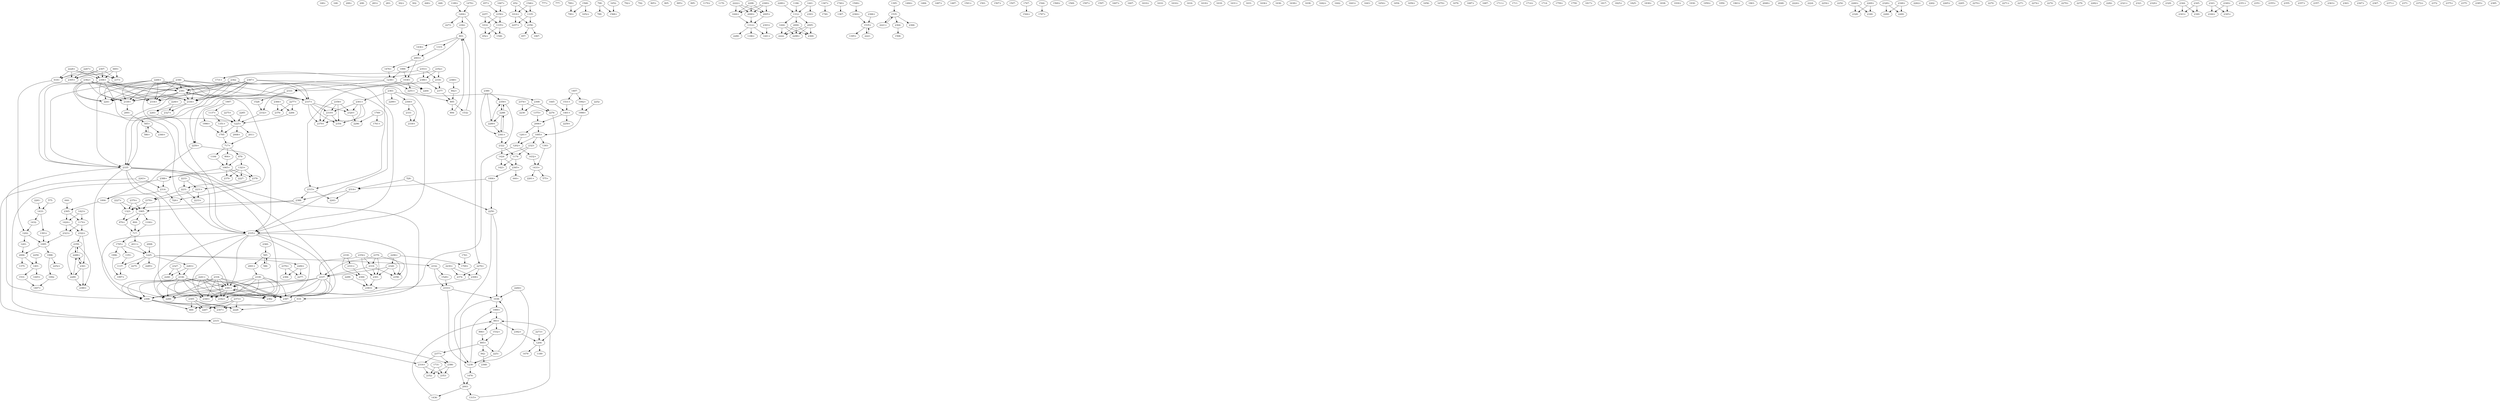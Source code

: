 digraph adj {
graph [k=96]
edge [d=-95]
"168+" [l=4987 C=69176]
"168-" [l=4987 C=69176]
"208+" [l=6174 C=161397]
"208-" [l=6174 C=161397]
"283+" [l=9152 C=138556]
"283-" [l=9152 C=138556]
"302+" [l=113 C=40]
"302-" [l=113 C=40]
"448+" [l=302 C=3644]
"448-" [l=302 C=3644]
"526+" [l=959 C=20356]
"526-" [l=959 C=20356]
"575+" [l=861 C=13902]
"575-" [l=861 C=13902]
"585+" [l=149 C=2123]
"585-" [l=149 C=2123]
"586+" [l=281 C=3513]
"586-" [l=281 C=3513]
"618+" [l=642 C=10254]
"618-" [l=642 C=10254]
"644+" [l=548 C=6895]
"644-" [l=548 C=6895]
"652+" [l=288 C=6267]
"652-" [l=288 C=6267]
"657+" [l=542 C=14033]
"657-" [l=542 C=14033]
"669+" [l=708 C=11001]
"669-" [l=708 C=11001]
"717+" [l=179 C=17348]
"717-" [l=179 C=17348]
"777+" [l=5209 C=58727]
"777-" [l=5209 C=58727]
"789+" [l=191 C=1600]
"789-" [l=191 C=1600]
"790+" [l=108 C=1072]
"790-" [l=108 C=1072]
"792+" [l=172 C=218]
"792-" [l=172 C=218]
"804+" [l=191 C=1800]
"804-" [l=191 C=1800]
"842+" [l=177 C=4984]
"842-" [l=177 C=4984]
"876+" [l=148 C=4595]
"876-" [l=148 C=4595]
"893+" [l=125 C=2645]
"893-" [l=125 C=2645]
"894+" [l=213 C=6027]
"894-" [l=213 C=6027]
"895+" [l=147 C=4169]
"895-" [l=147 C=4169]
"905+" [l=946 C=16046]
"905-" [l=946 C=16046]
"995+" [l=191 C=1464]
"995-" [l=191 C=1464]
"1004+" [l=551 C=8837]
"1004-" [l=551 C=8837]
"1014+" [l=398 C=8301]
"1014-" [l=398 C=8301]
"1038+" [l=191 C=5341]
"1038-" [l=191 C=5341]
"1065+" [l=113 C=2944]
"1065-" [l=113 C=2944]
"1067+" [l=388 C=5958]
"1067-" [l=388 C=5958]
"1092+" [l=227 C=1509]
"1092-" [l=227 C=1509]
"1095+" [l=181 C=4583]
"1095-" [l=181 C=4583]
"1104+" [l=207 C=2810]
"1104-" [l=207 C=2810]
"1137+" [l=171 C=3411]
"1137-" [l=171 C=3411]
"1170+" [l=129 C=102]
"1170-" [l=129 C=102]
"1174+" [l=191 C=3892]
"1174-" [l=191 C=3892]
"1186+" [l=207 C=1322]
"1186-" [l=207 C=1322]
"1189+" [l=176 C=1538]
"1189-" [l=176 C=1538]
"1201+" [l=191 C=2917]
"1201-" [l=191 C=2917]
"1202+" [l=181 C=3760]
"1202-" [l=181 C=3760]
"1204+" [l=163 C=2183]
"1204-" [l=163 C=2183]
"1225+" [l=98 C=447]
"1225-" [l=98 C=447]
"1238+" [l=159 C=3676]
"1238-" [l=159 C=3676]
"1312+" [l=127 C=1866]
"1312-" [l=127 C=1866]
"1315+" [l=200 C=2110]
"1315-" [l=200 C=2110]
"1323+" [l=191 C=435]
"1323-" [l=191 C=435]
"1335+" [l=398 C=3634]
"1335-" [l=398 C=3634]
"1351+" [l=191 C=2606]
"1351-" [l=191 C=2606]
"1367+" [l=170 C=2173]
"1367-" [l=170 C=2173]
"1375+" [l=248 C=3342]
"1375-" [l=248 C=3342]
"1393+" [l=303 C=2375]
"1393-" [l=303 C=2375]
"1395+" [l=455 C=1984]
"1395-" [l=455 C=1984]
"1401+" [l=140 C=1932]
"1401-" [l=140 C=1932]
"1407+" [l=134 C=1454]
"1407-" [l=134 C=1454]
"1423+" [l=191 C=2076]
"1423-" [l=191 C=2076]
"1424+" [l=191 C=1780]
"1424-" [l=191 C=1780]
"1432+" [l=246 C=2052]
"1432-" [l=246 C=2052]
"1433+" [l=120 C=628]
"1433-" [l=120 C=628]
"1436+" [l=191 C=3499]
"1436-" [l=191 C=3499]
"1441+" [l=162 C=1371]
"1441-" [l=162 C=1371]
"1444+" [l=224 C=2289]
"1444-" [l=224 C=2289]
"1445+" [l=186 C=1136]
"1445-" [l=186 C=1136]
"1476+" [l=191 C=1611]
"1476-" [l=191 C=1611]
"1479+" [l=191 C=2925]
"1479-" [l=191 C=2925]
"1484+" [l=191 C=2242]
"1484-" [l=191 C=2242]
"1487+" [l=189 C=188]
"1487-" [l=189 C=188]
"1501+" [l=196 C=279]
"1501-" [l=196 C=279]
"1507+" [l=405 C=4145]
"1507-" [l=405 C=4145]
"1508+" [l=191 C=1728]
"1508-" [l=191 C=1728]
"1528+" [l=222 C=1819]
"1528-" [l=222 C=1819]
"1531+" [l=191 C=1430]
"1531-" [l=191 C=1430]
"1532+" [l=191 C=3178]
"1532-" [l=191 C=3178]
"1535+" [l=116 C=201]
"1535-" [l=116 C=201]
"1544+" [l=103 C=17]
"1544-" [l=103 C=17]
"1546+" [l=288 C=2333]
"1546-" [l=288 C=2333]
"1568+" [l=108 C=714]
"1568-" [l=108 C=714]
"1569+" [l=181 C=1122]
"1569-" [l=181 C=1122]
"1597+" [l=123 C=101]
"1597-" [l=123 C=101]
"1607+" [l=106 C=27]
"1607-" [l=106 C=27]
"1610+" [l=212 C=252]
"1610-" [l=212 C=252]
"1616+" [l=101 C=13]
"1616-" [l=101 C=13]
"1618+" [l=182 C=174]
"1618-" [l=182 C=174]
"1631+" [l=185 C=180]
"1631-" [l=185 C=180]
"1636+" [l=115 C=54]
"1636-" [l=115 C=54]
"1638+" [l=117 C=79]
"1638-" [l=117 C=79]
"1642+" [l=449 C=1299]
"1642-" [l=449 C=1299]
"1643+" [l=116 C=49]
"1643-" [l=116 C=49]
"1652+" [l=191 C=192]
"1652-" [l=191 C=192]
"1654+" [l=224 C=487]
"1654-" [l=224 C=487]
"1656+" [l=123 C=119]
"1656-" [l=123 C=119]
"1679+" [l=160 C=288]
"1679-" [l=160 C=288]
"1687+" [l=191 C=260]
"1687-" [l=191 C=260]
"1711+" [l=113 C=45]
"1711-" [l=113 C=45]
"1714+" [l=191 C=192]
"1714-" [l=191 C=192]
"1731+" [l=191 C=194]
"1731-" [l=191 C=194]
"1740+" [l=191 C=225]
"1740-" [l=191 C=225]
"1759+" [l=105 C=21]
"1759-" [l=105 C=21]
"1761+" [l=132 C=88]
"1761-" [l=132 C=88]
"1767+" [l=140 C=117]
"1767-" [l=140 C=117]
"1769+" [l=146 C=103]
"1769-" [l=146 C=103]
"1795+" [l=311 C=17774]
"1795-" [l=311 C=17774]
"1817+" [l=43362 C=764281]
"1817-" [l=43362 C=764281]
"1825+" [l=4957 C=84820]
"1825-" [l=4957 C=84820]
"1838+" [l=9828 C=123949]
"1838-" [l=9828 C=123949]
"1930+" [l=27203 C=358962]
"1930-" [l=27203 C=358962]
"1950+" [l=6293 C=112748]
"1950-" [l=6293 C=112748]
"1963+" [l=4987 C=123663]
"1963-" [l=4987 C=123663]
"1996+" [l=191 C=1975]
"1996-" [l=191 C=1975]
"1997+" [l=199 C=8485]
"1997-" [l=199 C=8485]
"1998+" [l=192 C=4026]
"1998-" [l=192 C=4026]
"1999+" [l=367 C=15994]
"1999-" [l=367 C=15994]
"2000+" [l=303 C=4372]
"2000-" [l=303 C=4372]
"2001+" [l=209 C=3499]
"2001-" [l=209 C=3499]
"2003+" [l=207 C=8528]
"2003-" [l=207 C=8528]
"2005+" [l=224 C=3034]
"2005-" [l=224 C=3034]
"2006+" [l=135 C=2339]
"2006-" [l=135 C=2339]
"2008+" [l=104 C=67]
"2008-" [l=104 C=67]
"2011+" [l=387 C=43153]
"2011-" [l=387 C=43153]
"2048+" [l=84190 C=1953622]
"2048-" [l=84190 C=1953622]
"2221+" [l=2166 C=40238]
"2221-" [l=2166 C=40238]
"2222+" [l=9176 C=201709]
"2222-" [l=9176 C=201709]
"2224+" [l=20394 C=296001]
"2224-" [l=20394 C=296001]
"2227+" [l=7193 C=245885]
"2227-" [l=7193 C=245885]
"2228+" [l=17066 C=405880]
"2228-" [l=17066 C=405880]
"2230+" [l=13361 C=282914]
"2230-" [l=13361 C=282914]
"2231+" [l=12170 C=275509]
"2231-" [l=12170 C=275509]
"2233+" [l=10445 C=214156]
"2233-" [l=10445 C=214156]
"2240+" [l=3595 C=99429]
"2240-" [l=3595 C=99429]
"2241+" [l=136831 C=3409582]
"2241-" [l=136831 C=3409582]
"2243+" [l=65350 C=1120246]
"2243-" [l=65350 C=1120246]
"2250+" [l=38360 C=1071611]
"2250-" [l=38360 C=1071611]
"2251+" [l=14869 C=395486]
"2251-" [l=14869 C=395486]
"2252+" [l=5449 C=100038]
"2252-" [l=5449 C=100038]
"2254+" [l=17898 C=233462]
"2254-" [l=17898 C=233462]
"2257+" [l=147511 C=2449014]
"2257-" [l=147511 C=2449014]
"2259+" [l=1425 C=23466]
"2259-" [l=1425 C=23466]
"2260+" [l=3005 C=51969]
"2260-" [l=3005 C=51969]
"2261+" [l=4005 C=80937]
"2261-" [l=4005 C=80937]
"2262+" [l=13193 C=204952]
"2262-" [l=13193 C=204952]
"2264+" [l=77325 C=1702151]
"2264-" [l=77325 C=1702151]
"2265+" [l=56768 C=1242922]
"2265-" [l=56768 C=1242922]
"2266+" [l=16190 C=501463]
"2266-" [l=16190 C=501463]
"2267+" [l=30161 C=600130]
"2267-" [l=30161 C=600130]
"2269+" [l=19097 C=434262]
"2269-" [l=19097 C=434262]
"2270+" [l=38838 C=766041]
"2270-" [l=38838 C=766041]
"2271+" [l=69349 C=1084076]
"2271-" [l=69349 C=1084076]
"2273+" [l=97508 C=1578108]
"2273-" [l=97508 C=1578108]
"2274+" [l=126829 C=2181707]
"2274-" [l=126829 C=2181707]
"2275+" [l=102387 C=2485243]
"2275-" [l=102387 C=2485243]
"2276+" [l=35971 C=595874]
"2276-" [l=35971 C=595874]
"2277+" [l=9208 C=137051]
"2277-" [l=9208 C=137051]
"2279+" [l=10415 C=127993]
"2279-" [l=10415 C=127993]
"2280+" [l=44908 C=860295]
"2280-" [l=44908 C=860295]
"2282+" [l=11274 C=183401]
"2282-" [l=11274 C=183401]
"2283+" [l=30056 C=480082]
"2283-" [l=30056 C=480082]
"2284+" [l=36650 C=551876]
"2284-" [l=36650 C=551876]
"2285+" [l=42400 C=995892]
"2285-" [l=42400 C=995892]
"2288+" [l=3502 C=152543]
"2288-" [l=3502 C=152543]
"2289+" [l=2660 C=129135]
"2289-" [l=2660 C=129135]
"2296+" [l=166107 C=4024094]
"2296-" [l=166107 C=4024094]
"2298+" [l=114972 C=2097178]
"2298-" [l=114972 C=2097178]
"2299+" [l=284948 C=6357447]
"2299-" [l=284948 C=6357447]
"2300+" [l=6335 C=287109]
"2300-" [l=6335 C=287109]
"2301+" [l=109043 C=2810677]
"2301-" [l=109043 C=2810677]
"2303+" [l=52283 C=813412]
"2303-" [l=52283 C=813412]
"2305+" [l=9978 C=265839]
"2305-" [l=9978 C=265839]
"2306+" [l=4491 C=455080]
"2306-" [l=4491 C=455080]
"2307+" [l=48298 C=1547275]
"2307-" [l=48298 C=1547275]
"2308+" [l=5943 C=251437]
"2308-" [l=5943 C=251437]
"2314+" [l=36249 C=725704]
"2314-" [l=36249 C=725704]
"2315+" [l=13578 C=472505]
"2315-" [l=13578 C=472505]
"2316+" [l=13581 C=468241]
"2316-" [l=13581 C=468241]
"2319+" [l=2937 C=122912]
"2319-" [l=2937 C=122912]
"2320+" [l=14026 C=351016]
"2320-" [l=14026 C=351016]
"2321+" [l=18913 C=238693]
"2321-" [l=18913 C=238693]
"2322+" [l=5457 C=197501]
"2322-" [l=5457 C=197501]
"2323+" [l=7083 C=185025]
"2323-" [l=7083 C=185025]
"2327+" [l=77135 C=1682795]
"2327-" [l=77135 C=1682795]
"2328+" [l=14127 C=363394]
"2328-" [l=14127 C=363394]
"2329+" [l=44226 C=824090]
"2329-" [l=44226 C=824090]
"2330+" [l=31156 C=729375]
"2330-" [l=31156 C=729375]
"2331+" [l=17512 C=464615]
"2331-" [l=17512 C=464615]
"2332+" [l=78089 C=1585304]
"2332-" [l=78089 C=1585304]
"2333+" [l=74549 C=1473212]
"2333-" [l=74549 C=1473212]
"2334+" [l=9559 C=377010]
"2334-" [l=9559 C=377010]
"2335+" [l=7480 C=657040]
"2335-" [l=7480 C=657040]
"2336+" [l=51147 C=1019697]
"2336-" [l=51147 C=1019697]
"2337+" [l=22846 C=982241]
"2337-" [l=22846 C=982241]
"2338+" [l=61757 C=1578057]
"2338-" [l=61757 C=1578057]
"2340+" [l=26474 C=608015]
"2340-" [l=26474 C=608015]
"2342+" [l=59603 C=1664452]
"2342-" [l=59603 C=1664452]
"2343+" [l=77029 C=1103699]
"2343-" [l=77029 C=1103699]
"2344+" [l=2974 C=60625]
"2344-" [l=2974 C=60625]
"2345+" [l=56129 C=1388620]
"2345-" [l=56129 C=1388620]
"2348+" [l=14238 C=236293]
"2348-" [l=14238 C=236293]
"2349+" [l=25708 C=654138]
"2349-" [l=25708 C=654138]
"2351+" [l=66283 C=1809796]
"2351-" [l=66283 C=1809796]
"2352+" [l=73645 C=1907641]
"2352-" [l=73645 C=1907641]
"2353+" [l=41901 C=986511]
"2353-" [l=41901 C=986511]
"2354+" [l=61025 C=1639961]
"2354-" [l=61025 C=1639961]
"2355+" [l=13024 C=234461]
"2355-" [l=13024 C=234461]
"2356+" [l=4893 C=163844]
"2356-" [l=4893 C=163844]
"2357+" [l=67029 C=1246832]
"2357-" [l=67029 C=1246832]
"2358+" [l=71500 C=1205005]
"2358-" [l=71500 C=1205005]
"2359+" [l=3680 C=122473]
"2359-" [l=3680 C=122473]
"2360+" [l=84067 C=1873187]
"2360-" [l=84067 C=1873187]
"2361+" [l=3719 C=124298]
"2361-" [l=3719 C=124298]
"2362+" [l=6409 C=140457]
"2362-" [l=6409 C=140457]
"2363+" [l=2582 C=47372]
"2363-" [l=2582 C=47372]
"2364+" [l=3416 C=77983]
"2364-" [l=3416 C=77983]
"2365+" [l=5972 C=118880]
"2365-" [l=5972 C=118880]
"2366+" [l=172484 C=3375939]
"2366-" [l=172484 C=3375939]
"2367+" [l=26413 C=361323]
"2367-" [l=26413 C=361323]
"2368+" [l=169759 C=4536142]
"2368-" [l=169759 C=4536142]
"2369+" [l=264487 C=4979821]
"2369-" [l=264487 C=4979821]
"2370+" [l=132094 C=3160443]
"2370-" [l=132094 C=3160443]
"2371+" [l=141681 C=3297487]
"2371-" [l=141681 C=3297487]
"2372+" [l=90224 C=1993088]
"2372-" [l=90224 C=1993088]
"2373+" [l=356605 C=6813012]
"2373-" [l=356605 C=6813012]
"2374+" [l=67225 C=964538]
"2374-" [l=67225 C=964538]
"2375+" [l=36112 C=845451]
"2375-" [l=36112 C=845451]
"2376+" [l=78113 C=1459285]
"2376-" [l=78113 C=1459285]
"2377+" [l=157772 C=3298020]
"2377-" [l=157772 C=3298020]
"2378+" [l=121237 C=2035615]
"2378-" [l=121237 C=2035615]
"2379+" [l=158805 C=3042590]
"2379-" [l=158805 C=3042590]
"2380+" [l=93489 C=2782872]
"2380-" [l=93489 C=2782872]
"2381+" [l=483958 C=10088734]
"2381-" [l=483958 C=10088734]
"2382+" [l=119562 C=2810763]
"2382-" [l=119562 C=2810763]
"2383+" [l=39536 C=1169357]
"2383-" [l=39536 C=1169357]
"2384+" [l=227667 C=4228113]
"2384-" [l=227667 C=4228113]
"2385+" [l=231635 C=3973195]
"2385-" [l=231635 C=3973195]
"2386+" [l=13894 C=489992]
"2386-" [l=13894 C=489992]
"2387+" [l=31283 C=899193]
"2387-" [l=31283 C=899193]
"2388+" [l=40475 C=1010420]
"2388-" [l=40475 C=1010420]
"526-" -> "2250-"
"526-" -> "2314+"
"575-" -> "1433-"
"585+" -> "586+"
"585+" -> "2360+"
"585-" -> "586-"
"585-" -> "2001+"
"586+" -> "585+"
"586-" -> "585-"
"618+" -> "1202-"
"618-" -> "2228-" [d=-93]
"618-" -> "2267-" [d=-93]
"618-" -> "2307+" [d=-93]
"644-" -> "2365-"
"652-" -> "1014+"
"652-" -> "1335-"
"657+" -> "2356+" [d=-44]
"669+" -> "2305+" [d=-94]
"669+" -> "2306+" [d=-94]
"669+" -> "2373-" [d=-94]
"717+" -> "1104-"
"717+" -> "804+" [d=-79]
"717+" -> "876-" [d=-79]
"717-" -> "1795+"
"717-" -> "2011+"
"789+" -> "790+"
"790-" -> "789-"
"790-" -> "1568+" [d=-12]
"804+" -> "1065+" [d=-60]
"804-" -> "717-" [d=-79]
"842+" -> "895-"
"842-" -> "2368-"
"876+" -> "717-" [d=-79]
"876-" -> "1323+"
"876-" -> "1065+" [d=-17]
"893+" -> "894+"
"893+" -> "1532+" [d=-73]
"893+" -> "2362+" [d=-73]
"893-" -> "1315-"
"893-" -> "1436+" [d=-86]
"893-" -> "1999-" [d=-86]
"894+" -> "895+"
"894-" -> "893-"
"895+" -> "842-"
"895+" -> "2251-"
"895+" -> "2377+"
"895-" -> "894-"
"895-" -> "1532-"
"1004+" -> "2250-"
"1004+" -> "2314+"
"1004-" -> "2365-"
"1014+" -> "2257+"
"1014+" -> "2356-"
"1014-" -> "652+"
"1014-" -> "1546-"
"1038+" -> "2250+"
"1038+" -> "2251+"
"1038+" -> "2264-"
"1038+" -> "2333-"
"1038-" -> "1999+"
"1038-" -> "2003-" [d=-31]
"1065+" -> "2227-"
"1065+" -> "2370-"
"1065+" -> "2378-"
"1065+" -> "2388+"
"1065-" -> "876+" [d=-17]
"1065-" -> "804-" [d=-60]
"1065-" -> "1104+" [d=-60]
"1067+" -> "2356+" [d=-44]
"1092+" -> "1998+"
"1092-" -> "1407+"
"1095+" -> "1202+" [d=-85]
"1095+" -> "1393-" [d=-57]
"1095+" -> "2323-" [d=-57]
"1095-" -> "1998-"
"1095-" -> "2006-"
"1104+" -> "717-"
"1104-" -> "1065+" [d=-60]
"1137+" -> "1351+"
"1137+" -> "1225+" [d=-80]
"1137-" -> "1997+"
"1174+" -> "2322+"
"1174+" -> "2323+"
"1174-" -> "1423-"
"1174-" -> "2365+"
"1186-" -> "1312-" [d=-56]
"1189+" -> "1204+"
"1201+" -> "1202+"
"1201-" -> "2006-"
"1202+" -> "618-"
"1202+" -> "1432+"
"1202-" -> "1201-"
"1202-" -> "1095-" [d=-85]
"1204+" -> "2273-"
"1204+" -> "2276+" [d=-21]
"1204+" -> "2362-" [d=-21]
"1204-" -> "1189-"
"1204-" -> "1479-"
"1225+" -> "2008+"
"1225+" -> "2011-" [d=-93]
"1225+" -> "1795-" [d=-17]
"1225-" -> "1137-" [d=-80]
"1225-" -> "2275-"
"1225-" -> "2283+"
"1225-" -> "2284+"
"1225-" -> "2285+"
"1225-" -> "2332-"
"1238+" -> "2250+"
"1238+" -> "2251+"
"1238+" -> "2264-"
"1238+" -> "2333-"
"1238-" -> "1476-"
"1238-" -> "1999+" [d=-63]
"1312+" -> "1441+" [d=-27]
"1312+" -> "1186+" [d=-56]
"1312+" -> "2280-" [d=-56]
"1312-" -> "2000-"
"1312-" -> "1444-" [d=-35]
"1312-" -> "2005-" [d=-35]
"1315+" -> "893+"
"1315-" -> "2003+"
"1323+" -> "2227-"
"1323+" -> "2370-"
"1323+" -> "2378-"
"1323+" -> "2388+"
"1323-" -> "876+"
"1335+" -> "652+"
"1335+" -> "1546-"
"1335-" -> "2257+"
"1335-" -> "2356-"
"1351+" -> "1795-"
"1351-" -> "1137-"
"1367+" -> "1740-"
"1375+" -> "2006+"
"1393+" -> "1095-" [d=-57]
"1393-" -> "1433+"
"1395-" -> "1535-"
"1401+" -> "2006+" [d=-62]
"1401+" -> "2259+"
"1401-" -> "1445+"
"1401-" -> "1531-"
"1407-" -> "1092+"
"1407-" -> "1531+" [d=-80]
"1423+" -> "1174+"
"1423+" -> "1424+"
"1424+" -> "2322+"
"1424+" -> "2323+"
"1424-" -> "1423-"
"1424-" -> "2365+"
"1432+" -> "1433+"
"1432-" -> "1202-"
"1433+" -> "575+"
"1433+" -> "2261+"
"1433-" -> "1393+"
"1433-" -> "1432-"
"1436+" -> "2003+"
"1436-" -> "893+" [d=-86]
"1441-" -> "1312-" [d=-27]
"1441-" -> "2303-"
"1444+" -> "1312+" [d=-35]
"1444-" -> "2222-" [d=-76]
"1444-" -> "2298+" [d=-76]
"1444-" -> "2369-" [d=-76]
"1445-" -> "1401+"
"1476+" -> "1238+"
"1476-" -> "2003-"
"1479+" -> "1204+"
"1508+" -> "2364+"
"1528+" -> "2333+"
"1528-" -> "2332+"
"1531+" -> "1401+"
"1531-" -> "1407+" [d=-80]
"1532+" -> "895+"
"1532-" -> "893-" [d=-73]
"1535+" -> "1395+"
"1535+" -> "2221-"
"1535-" -> "2221+" [d=-61]
"1535-" -> "2364-" [d=-61]
"1535-" -> "2366-"
"1544-" -> "1767+"
"1546+" -> "1014+"
"1546+" -> "1335-"
"1568-" -> "1652+"
"1568-" -> "790+" [d=-12]
"1652-" -> "1568+"
"1731-" -> "2352-"
"1731-" -> "2353-"
"1740+" -> "1367-"
"1761-" -> "1769+"
"1767-" -> "1544+"
"1769-" -> "1761+"
"1769-" -> "2296-"
"1795+" -> "1351-"
"1795+" -> "1996-" [d=-19]
"1795+" -> "1225-" [d=-17]
"1795-" -> "717+"
"1996+" -> "1795-" [d=-19]
"1996-" -> "1997+"
"1997-" -> "1137+"
"1997-" -> "1996+"
"1998+" -> "1095+"
"1998-" -> "1092-"
"1998-" -> "2252+"
"1999+" -> "893+" [d=-86]
"1999-" -> "1038+"
"1999-" -> "1238+" [d=-63]
"2000+" -> "1312+"
"2000-" -> "2222-"
"2000-" -> "2298+"
"2000-" -> "2369-"
"2001+" -> "2338-"
"2001-" -> "585+"
"2003+" -> "1476+"
"2003+" -> "1038+" [d=-31]
"2003-" -> "1315+"
"2003-" -> "1436-"
"2005+" -> "1312+" [d=-35]
"2005-" -> "2222-" [d=-76]
"2005-" -> "2298+" [d=-76]
"2005-" -> "2369-" [d=-76]
"2006+" -> "1095+"
"2006+" -> "1201+"
"2006-" -> "1375-"
"2006-" -> "1401-" [d=-62]
"2008-" -> "1225-"
"2011+" -> "1225-" [d=-93]
"2011-" -> "717+"
"2221+" -> "1535-"
"2221-" -> "1535+" [d=-61]
"2222+" -> "2000+"
"2222+" -> "1444+" [d=-76]
"2222+" -> "2005+" [d=-76]
"2227+" -> "1323-"
"2227+" -> "1065-"
"2228+" -> "618+" [d=-93]
"2228+" -> "2305+" [d=-1638]
"2228+" -> "2306+" [d=-1638]
"2228+" -> "2373-" [d=-1638]
"2230+" -> "2308+" [d=-1691]
"2230+" -> "2374-" [d=-1691]
"2231+" -> "2233+" [d=-3208]
"2231+" -> "2378+" [d=-3208]
"2231-" -> "2233+" [d=-3208]
"2231-" -> "2378+" [d=-3208]
"2233-" -> "2231+" [d=-3208]
"2233-" -> "2231-" [d=-3208]
"2240+" -> "2283-" [d=-1468]
"2240+" -> "2327+" [d=-1468]
"2241+" -> "2266-" [d=-1609]
"2241+" -> "2306-" [d=-1609]
"2241+" -> "2340+" [d=-1609]
"2241+" -> "2342+" [d=-1609]
"2241+" -> "2381+" [d=-1609]
"2241+" -> "2382-" [d=-1609]
"2241+" -> "2387-" [d=-1609]
"2243+" -> "2314-" [d=-4713]
"2243+" -> "2315-" [d=-4713]
"2250+" -> "526+"
"2250+" -> "1004-"
"2250-" -> "1038-"
"2250-" -> "1238-"
"2251+" -> "895-"
"2251-" -> "1038-"
"2251-" -> "1238-"
"2252-" -> "1998+"
"2257-" -> "1014-"
"2257-" -> "1335+"
"2259-" -> "1401-"
"2260+" -> "2328-" [d=-556]
"2260+" -> "2348-" [d=-556]
"2261-" -> "1433-"
"2264+" -> "1038-"
"2264+" -> "1238-"
"2266+" -> "2241-" [d=-1609]
"2266+" -> "2334+" [d=-1609]
"2266+" -> "2335+" [d=-1609]
"2266+" -> "2335-" [d=-1609]
"2266+" -> "2336+" [d=-1609]
"2266+" -> "2337+" [d=-1609]
"2266+" -> "2338+" [d=-1609]
"2266+" -> "2381-"
"2267+" -> "618+" [d=-93]
"2267+" -> "2305+" [d=-1638]
"2267+" -> "2306+" [d=-1638]
"2267+" -> "2373-" [d=-1638]
"2269+" -> "2328-" [d=-556]
"2269+" -> "2348-" [d=-556]
"2273+" -> "1204-"
"2275+" -> "1225+"
"2276+" -> "2308+" [d=-1691]
"2276+" -> "2374-" [d=-1691]
"2276-" -> "1204-" [d=-21]
"2277+" -> "2284-" [d=-1178]
"2277+" -> "2376-" [d=-1178]
"2280+" -> "1312-" [d=-56]
"2283+" -> "2240-" [d=-1468]
"2283+" -> "2336-" [d=-1468]
"2283-" -> "1225+"
"2284+" -> "2277-" [d=-1178]
"2284+" -> "2384-" [d=-1178]
"2284-" -> "1225+"
"2285-" -> "1225+"
"2288+" -> "2359-" [d=-1326]
"2288+" -> "2361-" [d=-1326]
"2288-" -> "2289+" [d=-538]
"2288-" -> "2359+" [d=-37]
"2288-" -> "2361+" [d=-37]
"2289+" -> "2359+" [d=-37]
"2289+" -> "2361+" [d=-37]
"2289-" -> "2288+" [d=-538]
"2289-" -> "2380+" [d=-538]
"2296+" -> "1769+"
"2296+" -> "2320-" [d=-338]
"2298-" -> "2000+"
"2298-" -> "1444+" [d=-76]
"2298-" -> "2005+" [d=-76]
"2299-" -> "2383+" [d=-2263]
"2300+" -> "2330+" [d=-1007]
"2300+" -> "2331-" [d=-1007]
"2300-" -> "2383+" [d=-2263]
"2301+" -> "2319+" [d=-491]
"2301+" -> "2320+" [d=-491]
"2301+" -> "2354-"
"2301+" -> "2379+"
"2301-" -> "2383+" [d=-2263]
"2303+" -> "1441+"
"2305-" -> "669-" [d=-94]
"2305-" -> "2228-" [d=-1638]
"2305-" -> "2267-" [d=-1638]
"2305-" -> "2307+" [d=-1638]
"2306+" -> "2241-" [d=-1609]
"2306+" -> "2334+" [d=-1609]
"2306+" -> "2335+" [d=-1609]
"2306+" -> "2335-" [d=-1609]
"2306+" -> "2336+" [d=-1609]
"2306+" -> "2337+" [d=-1609]
"2306+" -> "2338+" [d=-1609]
"2306+" -> "2381-"
"2306-" -> "669-" [d=-94]
"2306-" -> "2228-" [d=-1638]
"2306-" -> "2267-" [d=-1638]
"2306-" -> "2307+" [d=-1638]
"2307-" -> "618+" [d=-93]
"2307-" -> "2305+" [d=-1638]
"2307-" -> "2306+" [d=-1638]
"2307-" -> "2373-" [d=-1638]
"2308+" -> "2383+" [d=-2263]
"2308-" -> "2230-" [d=-1691]
"2308-" -> "2276-" [d=-1691]
"2314+" -> "2243-" [d=-4713]
"2314+" -> "2388-" [d=-4713]
"2314-" -> "526+"
"2314-" -> "1004-"
"2315+" -> "2243-" [d=-4713]
"2315+" -> "2388-" [d=-4713]
"2315-" -> "2316+" [d=-2374]
"2315-" -> "2386-" [d=-2374]
"2316+" -> "2352-" [d=-1754]
"2316+" -> "2353-" [d=-1754]
"2316-" -> "2315+" [d=-2374]
"2316-" -> "2377-" [d=-2374]
"2319+" -> "2354-" [d=-2541]
"2319+" -> "2379+" [d=-2541]
"2319-" -> "2301-" [d=-491]
"2319-" -> "2337-" [d=-491]
"2319-" -> "2358-" [d=-491]
"2320+" -> "2296-" [d=-338]
"2320-" -> "2301-" [d=-491]
"2320-" -> "2337-" [d=-491]
"2320-" -> "2358-" [d=-491]
"2322+" -> "2359-" [d=-1326]
"2322+" -> "2361-" [d=-1326]
"2322-" -> "1174-"
"2322-" -> "1424-"
"2323+" -> "1095-" [d=-57]
"2323-" -> "1174-"
"2323-" -> "1424-"
"2327-" -> "2240-" [d=-1468]
"2327-" -> "2336-" [d=-1468]
"2328+" -> "2260-" [d=-556]
"2328+" -> "2269-" [d=-556]
"2330-" -> "2300-" [d=-1007]
"2330-" -> "2331+" [d=-1007]
"2331+" -> "2300-" [d=-1007]
"2331-" -> "2330+" [d=-1007]
"2332+" -> "1225+"
"2332-" -> "1528+"
"2332-" -> "2333+" [d=-340]
"2333+" -> "1038-"
"2333+" -> "1238-"
"2333-" -> "1528-"
"2333-" -> "2332+" [d=-340]
"2334-" -> "2266-" [d=-1609]
"2334-" -> "2306-" [d=-1609]
"2334-" -> "2340+" [d=-1609]
"2334-" -> "2342+" [d=-1609]
"2334-" -> "2381+" [d=-1609]
"2334-" -> "2382-" [d=-1609]
"2334-" -> "2387-" [d=-1609]
"2335+" -> "2266-" [d=-1609]
"2335+" -> "2306-" [d=-1609]
"2335+" -> "2340+" [d=-1609]
"2335+" -> "2342+" [d=-1609]
"2335+" -> "2381+" [d=-1609]
"2335+" -> "2382-" [d=-1609]
"2335+" -> "2387-" [d=-1609]
"2335-" -> "2266-" [d=-1609]
"2335-" -> "2306-" [d=-1609]
"2335-" -> "2340+" [d=-1609]
"2335-" -> "2342+" [d=-1609]
"2335-" -> "2381+" [d=-1609]
"2335-" -> "2382-" [d=-1609]
"2335-" -> "2387-" [d=-1609]
"2336+" -> "2283-" [d=-1468]
"2336+" -> "2327+" [d=-1468]
"2336-" -> "2266-" [d=-1609]
"2336-" -> "2306-" [d=-1609]
"2336-" -> "2340+" [d=-1609]
"2336-" -> "2342+" [d=-1609]
"2336-" -> "2381+" [d=-1609]
"2336-" -> "2382-" [d=-1609]
"2336-" -> "2387-" [d=-1609]
"2337+" -> "2319+" [d=-491]
"2337+" -> "2320+" [d=-491]
"2337+" -> "2354-"
"2337+" -> "2379+"
"2337-" -> "2266-" [d=-1609]
"2337-" -> "2306-" [d=-1609]
"2337-" -> "2340+" [d=-1609]
"2337-" -> "2342+" [d=-1609]
"2337-" -> "2381+" [d=-1609]
"2337-" -> "2382-" [d=-1609]
"2337-" -> "2387-" [d=-1609]
"2338+" -> "2001-"
"2338-" -> "2266-" [d=-1609]
"2338-" -> "2306-" [d=-1609]
"2338-" -> "2340+" [d=-1609]
"2338-" -> "2342+" [d=-1609]
"2338-" -> "2381+" [d=-1609]
"2338-" -> "2382-" [d=-1609]
"2338-" -> "2387-" [d=-1609]
"2340-" -> "2241-" [d=-1609]
"2340-" -> "2334+" [d=-1609]
"2340-" -> "2335+" [d=-1609]
"2340-" -> "2335-" [d=-1609]
"2340-" -> "2336+" [d=-1609]
"2340-" -> "2337+" [d=-1609]
"2340-" -> "2338+" [d=-1609]
"2340-" -> "2381-"
"2342-" -> "2241-" [d=-1609]
"2342-" -> "2334+" [d=-1609]
"2342-" -> "2335+" [d=-1609]
"2342-" -> "2335-" [d=-1609]
"2342-" -> "2336+" [d=-1609]
"2342-" -> "2337+" [d=-1609]
"2342-" -> "2338+" [d=-1609]
"2342-" -> "2381-"
"2343-" -> "2344+" [d=-899]
"2343-" -> "2345+" [d=-899]
"2344-" -> "2343+" [d=-899]
"2344-" -> "2349-" [d=-899]
"2345-" -> "2343+" [d=-899]
"2345-" -> "2349-" [d=-899]
"2348+" -> "2260-" [d=-556]
"2348+" -> "2269-" [d=-556]
"2349+" -> "2344+" [d=-899]
"2349+" -> "2345+" [d=-899]
"2352+" -> "1731+"
"2352+" -> "2316-" [d=-1754]
"2352+" -> "2386+" [d=-1754]
"2353+" -> "1731+"
"2353+" -> "2316-" [d=-1754]
"2353+" -> "2386+" [d=-1754]
"2354+" -> "2301-"
"2354+" -> "2337-"
"2354+" -> "2319-" [d=-2541]
"2354+" -> "2358-"
"2356+" -> "1014-"
"2356+" -> "1335+"
"2356-" -> "657-" [d=-44]
"2356-" -> "1067-" [d=-44]
"2358+" -> "2319+" [d=-491]
"2358+" -> "2320+" [d=-491]
"2358+" -> "2354-"
"2358+" -> "2379+"
"2359+" -> "2288-" [d=-1326]
"2359+" -> "2322-" [d=-1326]
"2359-" -> "2288+" [d=-37]
"2359-" -> "2289-" [d=-37]
"2359-" -> "2380+" [d=-37]
"2360-" -> "585-"
"2361+" -> "2288-" [d=-1326]
"2361+" -> "2322-" [d=-1326]
"2361-" -> "2288+" [d=-37]
"2361-" -> "2289-" [d=-37]
"2361-" -> "2380+" [d=-37]
"2362+" -> "1204-" [d=-21]
"2362-" -> "893-" [d=-73]
"2364+" -> "1535+" [d=-61]
"2364-" -> "1508-"
"2365+" -> "644+"
"2365+" -> "1004+"
"2365-" -> "1174+"
"2365-" -> "1424+"
"2366+" -> "1535+"
"2368+" -> "842+"
"2369+" -> "2000+"
"2369+" -> "1444+" [d=-76]
"2369+" -> "2005+" [d=-76]
"2370+" -> "1323-"
"2370+" -> "1065-"
"2373+" -> "669-" [d=-94]
"2373+" -> "2228-" [d=-1638]
"2373+" -> "2267-" [d=-1638]
"2373+" -> "2307+" [d=-1638]
"2374+" -> "2230-" [d=-1691]
"2374+" -> "2276-" [d=-1691]
"2376+" -> "2277-" [d=-1178]
"2376+" -> "2384-" [d=-1178]
"2377+" -> "2316+" [d=-2374]
"2377+" -> "2386-" [d=-2374]
"2377-" -> "895-"
"2378+" -> "1323-"
"2378+" -> "1065-"
"2378-" -> "2231+" [d=-3208]
"2378-" -> "2231-" [d=-3208]
"2379-" -> "2301-"
"2379-" -> "2337-"
"2379-" -> "2319-" [d=-2541]
"2379-" -> "2358-"
"2380-" -> "2289+" [d=-538]
"2380-" -> "2359+" [d=-37]
"2380-" -> "2361+" [d=-37]
"2381+" -> "2266-"
"2381+" -> "2306-"
"2381+" -> "2340+"
"2381+" -> "2342+"
"2381+" -> "2381+"
"2381+" -> "2382-"
"2381+" -> "2387-"
"2381-" -> "2241-" [d=-1609]
"2381-" -> "2334+" [d=-1609]
"2381-" -> "2335+" [d=-1609]
"2381-" -> "2335-" [d=-1609]
"2381-" -> "2336+" [d=-1609]
"2381-" -> "2337+" [d=-1609]
"2381-" -> "2338+" [d=-1609]
"2381-" -> "2381-"
"2382+" -> "2241-" [d=-1609]
"2382+" -> "2334+" [d=-1609]
"2382+" -> "2335+" [d=-1609]
"2382+" -> "2335-" [d=-1609]
"2382+" -> "2336+" [d=-1609]
"2382+" -> "2337+" [d=-1609]
"2382+" -> "2338+" [d=-1609]
"2382+" -> "2381-"
"2383-" -> "2299+" [d=-2263]
"2383-" -> "2300+" [d=-2263]
"2383-" -> "2301+" [d=-2263]
"2383-" -> "2308-" [d=-2263]
"2384+" -> "2284-" [d=-1178]
"2384+" -> "2376-" [d=-1178]
"2386+" -> "2315+" [d=-2374]
"2386+" -> "2377-" [d=-2374]
"2386-" -> "2352-" [d=-1754]
"2386-" -> "2353-" [d=-1754]
"2387+" -> "2241-" [d=-1609]
"2387+" -> "2334+" [d=-1609]
"2387+" -> "2335+" [d=-1609]
"2387+" -> "2335-" [d=-1609]
"2387+" -> "2336+" [d=-1609]
"2387+" -> "2337+" [d=-1609]
"2387+" -> "2338+" [d=-1609]
"2387+" -> "2381-"
"2388+" -> "2314-" [d=-4713]
"2388+" -> "2315-" [d=-4713]
"2388-" -> "1323-"
"2388-" -> "1065-"
}

